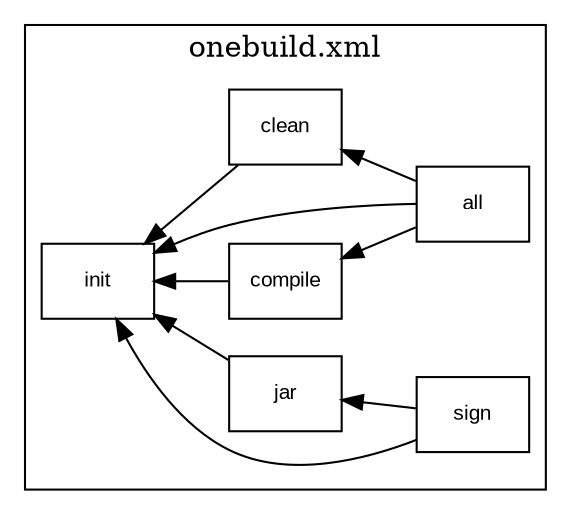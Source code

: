 digraph G {
node [shape=box,fontname="Arial",fontsize="10"];
edge [fontname="Arial",fontsize="8"];
rankdir=RL;

concentrate=true;
	subgraph cluster_0 {
		label="onebuild.xml"
		_Users_douglas_bullard_Documents_JavaStuff_Google_Code_AntScriptVisualizer_Google_newTrunk_unversioned_config_SimpleBuild_onebuild_TARGET_compile [label="compile" shape=box color=black ];
		_Users_douglas_bullard_Documents_JavaStuff_Google_Code_AntScriptVisualizer_Google_newTrunk_unversioned_config_SimpleBuild_onebuild_TARGET_init [label="init" shape=box color=black ];
		_Users_douglas_bullard_Documents_JavaStuff_Google_Code_AntScriptVisualizer_Google_newTrunk_unversioned_config_SimpleBuild_onebuild_TARGET_clean [label="clean" shape=box color=black ];
		_Users_douglas_bullard_Documents_JavaStuff_Google_Code_AntScriptVisualizer_Google_newTrunk_unversioned_config_SimpleBuild_onebuild_TARGET_all [label="all" shape=box color=black ];
		_Users_douglas_bullard_Documents_JavaStuff_Google_Code_AntScriptVisualizer_Google_newTrunk_unversioned_config_SimpleBuild_onebuild_TARGET_sign [label="sign" shape=box color=black ];
		_Users_douglas_bullard_Documents_JavaStuff_Google_Code_AntScriptVisualizer_Google_newTrunk_unversioned_config_SimpleBuild_onebuild_TARGET_jar [label="jar" shape=box color=black ];
	}
		_Users_douglas_bullard_Documents_JavaStuff_Google_Code_AntScriptVisualizer_Google_newTrunk_unversioned_config_SimpleBuild_onebuild_TARGET_all -> _Users_douglas_bullard_Documents_JavaStuff_Google_Code_AntScriptVisualizer_Google_newTrunk_unversioned_config_SimpleBuild_onebuild_TARGET_clean;
		_Users_douglas_bullard_Documents_JavaStuff_Google_Code_AntScriptVisualizer_Google_newTrunk_unversioned_config_SimpleBuild_onebuild_TARGET_sign -> _Users_douglas_bullard_Documents_JavaStuff_Google_Code_AntScriptVisualizer_Google_newTrunk_unversioned_config_SimpleBuild_onebuild_TARGET_init;
		_Users_douglas_bullard_Documents_JavaStuff_Google_Code_AntScriptVisualizer_Google_newTrunk_unversioned_config_SimpleBuild_onebuild_TARGET_all -> _Users_douglas_bullard_Documents_JavaStuff_Google_Code_AntScriptVisualizer_Google_newTrunk_unversioned_config_SimpleBuild_onebuild_TARGET_init;
		_Users_douglas_bullard_Documents_JavaStuff_Google_Code_AntScriptVisualizer_Google_newTrunk_unversioned_config_SimpleBuild_onebuild_TARGET_clean -> _Users_douglas_bullard_Documents_JavaStuff_Google_Code_AntScriptVisualizer_Google_newTrunk_unversioned_config_SimpleBuild_onebuild_TARGET_init;
		_Users_douglas_bullard_Documents_JavaStuff_Google_Code_AntScriptVisualizer_Google_newTrunk_unversioned_config_SimpleBuild_onebuild_TARGET_sign -> _Users_douglas_bullard_Documents_JavaStuff_Google_Code_AntScriptVisualizer_Google_newTrunk_unversioned_config_SimpleBuild_onebuild_TARGET_jar;
		_Users_douglas_bullard_Documents_JavaStuff_Google_Code_AntScriptVisualizer_Google_newTrunk_unversioned_config_SimpleBuild_onebuild_TARGET_compile -> _Users_douglas_bullard_Documents_JavaStuff_Google_Code_AntScriptVisualizer_Google_newTrunk_unversioned_config_SimpleBuild_onebuild_TARGET_init;
		_Users_douglas_bullard_Documents_JavaStuff_Google_Code_AntScriptVisualizer_Google_newTrunk_unversioned_config_SimpleBuild_onebuild_TARGET_jar -> _Users_douglas_bullard_Documents_JavaStuff_Google_Code_AntScriptVisualizer_Google_newTrunk_unversioned_config_SimpleBuild_onebuild_TARGET_init;
		_Users_douglas_bullard_Documents_JavaStuff_Google_Code_AntScriptVisualizer_Google_newTrunk_unversioned_config_SimpleBuild_onebuild_TARGET_all -> _Users_douglas_bullard_Documents_JavaStuff_Google_Code_AntScriptVisualizer_Google_newTrunk_unversioned_config_SimpleBuild_onebuild_TARGET_compile;
}